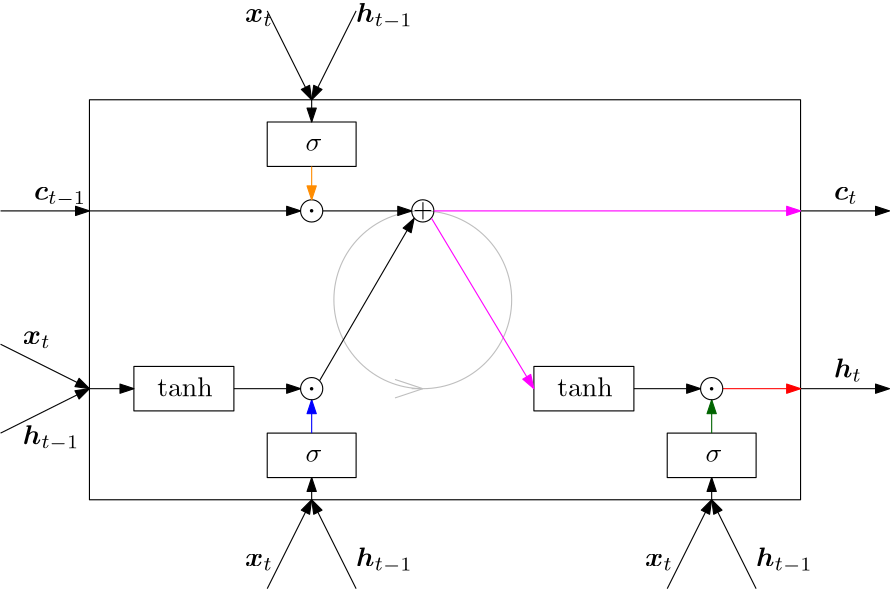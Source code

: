 <?xml version="1.0"?>
<!DOCTYPE ipe SYSTEM "ipe.dtd">
<ipe version="70218" creator="Ipe 7.2.26">
<info created="D:20180416065930" modified="D:20240415225717"/>
<preamble>\usepackage{bm}</preamble>
<ipestyle name="basic">
<symbol name="arrow/arc(spx)">
<path stroke="sym-stroke" fill="sym-stroke" pen="sym-pen">
0 0 m
-1 0.333 l
-1 -0.333 l
h
</path>
</symbol>
<symbol name="arrow/farc(spx)">
<path stroke="sym-stroke" fill="white" pen="sym-pen">
0 0 m
-1 0.333 l
-1 -0.333 l
h
</path>
</symbol>
<symbol name="arrow/ptarc(spx)">
<path stroke="sym-stroke" fill="sym-stroke" pen="sym-pen">
0 0 m
-1 0.333 l
-0.8 0 l
-1 -0.333 l
h
</path>
</symbol>
<symbol name="arrow/fptarc(spx)">
<path stroke="sym-stroke" fill="white" pen="sym-pen">
0 0 m
-1 0.333 l
-0.8 0 l
-1 -0.333 l
h
</path>
</symbol>
<symbol name="mark/circle(sx)" transformations="translations">
<path fill="sym-stroke">
0.6 0 0 0.6 0 0 e
0.4 0 0 0.4 0 0 e
</path>
</symbol>
<symbol name="mark/disk(sx)" transformations="translations">
<path fill="sym-stroke">
0.6 0 0 0.6 0 0 e
</path>
</symbol>
<symbol name="mark/fdisk(sfx)" transformations="translations">
<group>
<path fill="sym-fill">
0.5 0 0 0.5 0 0 e
</path>
<path fill="sym-stroke" fillrule="eofill">
0.6 0 0 0.6 0 0 e
0.4 0 0 0.4 0 0 e
</path>
</group>
</symbol>
<symbol name="mark/box(sx)" transformations="translations">
<path fill="sym-stroke" fillrule="eofill">
-0.6 -0.6 m
0.6 -0.6 l
0.6 0.6 l
-0.6 0.6 l
h
-0.4 -0.4 m
0.4 -0.4 l
0.4 0.4 l
-0.4 0.4 l
h
</path>
</symbol>
<symbol name="mark/square(sx)" transformations="translations">
<path fill="sym-stroke">
-0.6 -0.6 m
0.6 -0.6 l
0.6 0.6 l
-0.6 0.6 l
h
</path>
</symbol>
<symbol name="mark/fsquare(sfx)" transformations="translations">
<group>
<path fill="sym-fill">
-0.5 -0.5 m
0.5 -0.5 l
0.5 0.5 l
-0.5 0.5 l
h
</path>
<path fill="sym-stroke" fillrule="eofill">
-0.6 -0.6 m
0.6 -0.6 l
0.6 0.6 l
-0.6 0.6 l
h
-0.4 -0.4 m
0.4 -0.4 l
0.4 0.4 l
-0.4 0.4 l
h
</path>
</group>
</symbol>
<symbol name="mark/cross(sx)" transformations="translations">
<group>
<path fill="sym-stroke">
-0.43 -0.57 m
0.57 0.43 l
0.43 0.57 l
-0.57 -0.43 l
h
</path>
<path fill="sym-stroke">
-0.43 0.57 m
0.57 -0.43 l
0.43 -0.57 l
-0.57 0.43 l
h
</path>
</group>
</symbol>
<symbol name="arrow/fnormal(spx)">
<path stroke="sym-stroke" fill="white" pen="sym-pen">
0 0 m
-1 0.333 l
-1 -0.333 l
h
</path>
</symbol>
<symbol name="arrow/pointed(spx)">
<path stroke="sym-stroke" fill="sym-stroke" pen="sym-pen">
0 0 m
-1 0.333 l
-0.8 0 l
-1 -0.333 l
h
</path>
</symbol>
<symbol name="arrow/fpointed(spx)">
<path stroke="sym-stroke" fill="white" pen="sym-pen">
0 0 m
-1 0.333 l
-0.8 0 l
-1 -0.333 l
h
</path>
</symbol>
<symbol name="arrow/linear(spx)">
<path stroke="sym-stroke" pen="sym-pen">
-1 0.333 m
0 0 l
-1 -0.333 l
</path>
</symbol>
<symbol name="arrow/fdouble(spx)">
<path stroke="sym-stroke" fill="white" pen="sym-pen">
0 0 m
-1 0.333 l
-1 -0.333 l
h
-1 0 m
-2 0.333 l
-2 -0.333 l
h
</path>
</symbol>
<symbol name="arrow/double(spx)">
<path stroke="sym-stroke" fill="sym-stroke" pen="sym-pen">
0 0 m
-1 0.333 l
-1 -0.333 l
h
-1 0 m
-2 0.333 l
-2 -0.333 l
h
</path>
</symbol>
<anglesize name="22.5 deg" value="22.5"/>
<anglesize name="30 deg" value="30"/>
<anglesize name="45 deg" value="45"/>
<anglesize name="60 deg" value="60"/>
<anglesize name="90 deg" value="90"/>
<arrowsize name="large" value="10"/>
<arrowsize name="small" value="5"/>
<arrowsize name="tiny" value="3"/>
<color name="blue" value="0 0 1"/>
<color name="brown" value="0.647 0.165 0.165"/>
<color name="darkblue" value="0 0 0.545"/>
<color name="darkcyan" value="0 0.545 0.545"/>
<color name="darkgray" value="0.663"/>
<color name="darkgreen" value="0 0.392 0"/>
<color name="darkmagenta" value="0.545 0 0.545"/>
<color name="darkorange" value="1 0.549 0"/>
<color name="darkred" value="0.545 0 0"/>
<color name="gold" value="1 0.843 0"/>
<color name="gray" value="0.745"/>
<color name="green" value="0 1 0"/>
<color name="lightblue" value="0.678 0.847 0.902"/>
<color name="lightcyan" value="0.878 1 1"/>
<color name="lightgray" value="0.827"/>
<color name="lightgreen" value="0.565 0.933 0.565"/>
<color name="lightyellow" value="1 1 0.878"/>
<color name="navy" value="0 0 0.502"/>
<color name="orange" value="1 0.647 0"/>
<color name="pink" value="1 0.753 0.796"/>
<color name="purple" value="0.627 0.125 0.941"/>
<color name="red" value="1 0 0"/>
<color name="seagreen" value="0.18 0.545 0.341"/>
<color name="turquoise" value="0.251 0.878 0.816"/>
<color name="violet" value="0.933 0.51 0.933"/>
<color name="yellow" value="1 1 0"/>
<dashstyle name="dash dot dotted" value="[4 2 1 2 1 2] 0"/>
<dashstyle name="dash dotted" value="[4 2 1 2] 0"/>
<dashstyle name="dashed" value="[4] 0"/>
<dashstyle name="dotted" value="[1 3] 0"/>
<gridsize name="10 pts (~3.5 mm)" value="10"/>
<gridsize name="14 pts (~5 mm)" value="14"/>
<gridsize name="16 pts (~6 mm)" value="16"/>
<gridsize name="20 pts (~7 mm)" value="20"/>
<gridsize name="28 pts (~10 mm)" value="28"/>
<gridsize name="32 pts (~12 mm)" value="32"/>
<gridsize name="4 pts" value="4"/>
<gridsize name="56 pts (~20 mm)" value="56"/>
<gridsize name="8 pts (~3 mm)" value="8"/>
<opacity name="10%" value="0.1"/>
<opacity name="30%" value="0.3"/>
<opacity name="50%" value="0.5"/>
<opacity name="75%" value="0.75"/>
<pen name="fat" value="1.2"/>
<pen name="heavier" value="0.8"/>
<pen name="ultrafat" value="2"/>
<symbolsize name="large" value="5"/>
<symbolsize name="small" value="2"/>
<symbolsize name="tiny" value="1.1"/>
<textsize name="Huge" value="\Huge"/>
<textsize name="LARGE" value="\LARGE"/>
<textsize name="Large" value="\Large"/>
<textsize name="footnote" value="\footnotesize"/>
<textsize name="huge" value="\huge"/>
<textsize name="large" value="\large"/>
<textsize name="small" value="\small"/>
<textsize name="tiny" value="\tiny"/>
<textstyle name="center" begin="\begin{center}" end="\end{center}"/>
<textstyle name="item" begin="\begin{itemize}\item{}" end="\end{itemize}"/>
<textstyle name="itemize" begin="\begin{itemize}" end="\end{itemize}"/>
<tiling name="falling" angle="-60" step="4" width="1"/>
<tiling name="rising" angle="30" step="4" width="1"/>
</ipestyle>
<page>
<layer name="alpha"/>
<view layers="alpha" active="alpha"/>
<path layer="alpha" matrix="1 0 0 1 0 116" stroke="black">
160 644 m
160 628 l
192 628 l
192 644 l
h
</path>
<text matrix="1 0 0 1 49.7453 89.6535" transformations="translations" pos="124 660" stroke="black" type="label" width="6.05" height="4.289" depth="0" valign="baseline" style="math">\sigma</text>
<path matrix="1 0 0 -1 0 1392" stroke="black" arrow="normal/small">
176 624 m
176 632 l
</path>
<path matrix="1 0 0 -1 0 1392" stroke="black" arrow="normal/small">
160 592 m
176 624 l
</path>
<path matrix="1 0 0 -1 0 1392" stroke="black" arrow="normal/small">
192 592 m
176 624 l
</path>
<text matrix="1 0 0 1 116 156" transformations="translations" pos="76 640" stroke="black" type="label" width="20.357" height="6.923" depth="2.32" valign="baseline" style="math">\bm h_{t-1}</text>
<text matrix="1 0 0 1 76 124" transformations="translations" pos="76 672" stroke="black" type="label" width="10.073" height="4.432" depth="1.49" valign="baseline" style="math">\bm x_t</text>
<path stroke="gray">
32 0 0 32 216 696 e
</path>
<path matrix="1 0 0 1 -4 0" stroke="gray" arrow="linear/large">
216 664 m
220 664 l
</path>
<path stroke="black">
96 768 m
96 624 l
352 624 l
352 768 l
h
</path>
<path matrix="1 0 0 1 0 8" stroke="black" arrow="normal/small">
64 672 m
96 656 l
</path>
<path matrix="1 0 0 1 0 8" stroke="black" arrow="normal/small">
64 640 m
96 656 l
</path>
<text matrix="1 0 0 1 -4 8" transformations="translations" pos="76 672" stroke="black" type="label" width="10.073" height="4.432" depth="1.49" valign="baseline" style="math">\bm x_t</text>
<text matrix="1 0 0 1 -4 4" transformations="translations" pos="76 640" stroke="black" type="label" width="20.357" height="6.923" depth="2.32" valign="baseline" style="math">\bm h_{t-1}</text>
<path matrix="1 0 0 1 0 8" stroke="black" arrow="normal/small">
352 656 m
384 656 l
</path>
<path stroke="red" arrow="normal/small">
324 664 m
352 664 l
</path>
<text matrix="1 0 0 1 -8 4" transformations="translations" pos="372 664" stroke="black" type="label" width="10.159" height="6.923" depth="1.49" valign="baseline" style="math">\bm h_t</text>
<path matrix="1 0 0 1 -4 8" stroke="black">
116 664 m
116 648 l
152 648 l
152 664 l
h
</path>
<text matrix="1 0 0 1 -3.59001 1.27553" transformations="translations" pos="124 660" stroke="black" type="label" width="19.925" height="6.918" depth="0" valign="baseline" style="math">\tanh</text>
<path matrix="1 0 0 1 0 8" stroke="black" arrow="normal/small">
96 656 m
112 656 l
</path>
<path matrix="1 0 0 1 0 4" stroke="black">
160 644 m
160 628 l
192 628 l
192 644 l
h
</path>
<text matrix="1 0 0 1 49.7453 -22.3465" transformations="translations" pos="124 660" stroke="black" type="label" width="6.05" height="4.289" depth="0" valign="baseline" style="math">\sigma</text>
<path stroke="black" arrow="normal/small">
176 624 m
176 632 l
</path>
<path stroke="black" arrow="normal/small">
160 592 m
176 624 l
</path>
<path stroke="black" arrow="normal/small">
192 592 m
176 624 l
</path>
<text matrix="1 0 0 1 76 -72" transformations="translations" pos="76 672" stroke="black" type="label" width="10.073" height="4.432" depth="1.49" valign="baseline" style="math">\bm x_t</text>
<text matrix="1 0 0 1 116 -40" transformations="translations" pos="76 640" stroke="black" type="label" width="20.357" height="6.923" depth="2.32" valign="baseline" style="math">\bm h_{t-1}</text>
<path stroke="blue" arrow="normal/small">
176 648 m
176 660 l
</path>
<path matrix="1 0 0 1 140 8" stroke="black">
116 664 m
116 648 l
152 648 l
152 664 l
h
</path>
<text matrix="1 0 0 1 140.41 1.27553" transformations="translations" pos="124 660" stroke="black" type="label" width="19.925" height="6.918" depth="0" valign="baseline" style="math">\tanh</text>
<path matrix="1 0 0 1 144 4" stroke="black">
160 644 m
160 628 l
192 628 l
192 644 l
h
</path>
<text matrix="1 0 0 1 193.745 -22.3465" transformations="translations" pos="124 660" stroke="black" type="label" width="6.05" height="4.289" depth="0" valign="baseline" style="math">\sigma</text>
<path matrix="1 0 0 1 0 8" stroke="black" arrow="normal/small">
148 656 m
172 656 l
</path>
<path matrix="1 0 0 1 144 0" stroke="black" arrow="normal/small">
176 624 m
176 632 l
</path>
<path matrix="1 0 0 1 144 0" stroke="black" arrow="normal/small">
160 592 m
176 624 l
</path>
<path matrix="1 0 0 1 144 0" stroke="black" arrow="normal/small">
192 592 m
176 624 l
</path>
<text matrix="1 0 0 1 220 -72" transformations="translations" pos="76 672" stroke="black" type="label" width="10.073" height="4.432" depth="1.49" valign="baseline" style="math">\bm x_t</text>
<text matrix="1 0 0 1 260 -40" transformations="translations" pos="76 640" stroke="black" type="label" width="20.357" height="6.923" depth="2.32" valign="baseline" style="math">\bm h_{t-1}</text>
<path stroke="black" arrow="arc/small">
96 728 m
172 728 l
</path>
<path matrix="1 0 0 1 0 72" stroke="black" arrow="normal/small">
352 656 m
384 656 l
</path>
<text matrix="1 0 0 1 -8 68" transformations="translations" pos="372 664" stroke="black" type="label" width="8.623" height="4.432" depth="1.49" valign="baseline" style="math">\bm c_t</text>
<text matrix="1 0 0 1 -296 68" transformations="translations" pos="372 664" stroke="black" type="label" width="18.821" height="4.432" depth="2.32" valign="baseline" style="math">\bm c_{t-1}</text>
<path matrix="1 0 0 1 -288 72" stroke="black" arrow="normal/small">
352 656 m
384 656 l
</path>
<path matrix="1 0 0 1 0 8" stroke="black">
4 0 0 4 176 656 e
</path>
<text matrix="1 0 0 1 6.35127 -38.955" transformations="translations" pos="168 700" stroke="black" type="label" width="3.321" height="5.313" depth="0" valign="baseline" size="large" style="math">\cdot</text>
<path matrix="1 0 0 1 144 0" stroke="darkgreen" arrow="normal/small">
176 648 m
176 660 l
</path>
<path matrix="1 0 0 1 144 8" stroke="black">
4 0 0 4 176 656 e
</path>
<text matrix="1 0 0 1 150.351 -38.955" transformations="translations" pos="168 700" stroke="black" type="label" width="3.321" height="5.313" depth="0" valign="baseline" size="large" style="math">\cdot</text>
<path matrix="1 0 0 1 144 8" stroke="black" arrow="normal/small">
148 656 m
172 656 l
</path>
<path matrix="1 0 0 1 40 72" stroke="black">
4 0 0 4 176 656 e
</path>
<text matrix="1 0 0 1 44.4551 25.819" transformations="translations" pos="168 700" stroke="black" type="label" width="7.168" height="5.314" depth="0.83" valign="baseline" size="small" style="math">+</text>
<path stroke="1 0 1" arrow="arc/small">
220 728 m
352 728 l
</path>
<path stroke="black" arrow="normal/small">
178.851 666.885 m
212.886 725.303 l
</path>
<path stroke="1 0 1" arrow="normal/small">
219.14 725.351 m
256 664 l
</path>
<path matrix="1 0 0 1 0 72" stroke="black">
4 0 0 4 176 656 e
</path>
<text matrix="1 0 0 1 6.35127 25.045" transformations="translations" pos="168 700" stroke="black" type="label" width="3.321" height="5.313" depth="0" valign="baseline" size="large" style="math">\cdot</text>
<path stroke="black" arrow="arc/small">
180 728 m
212 728 l
</path>
<path stroke="darkorange" arrow="normal/small">
176 744 m
176 732 l
</path>
</page>
</ipe>
